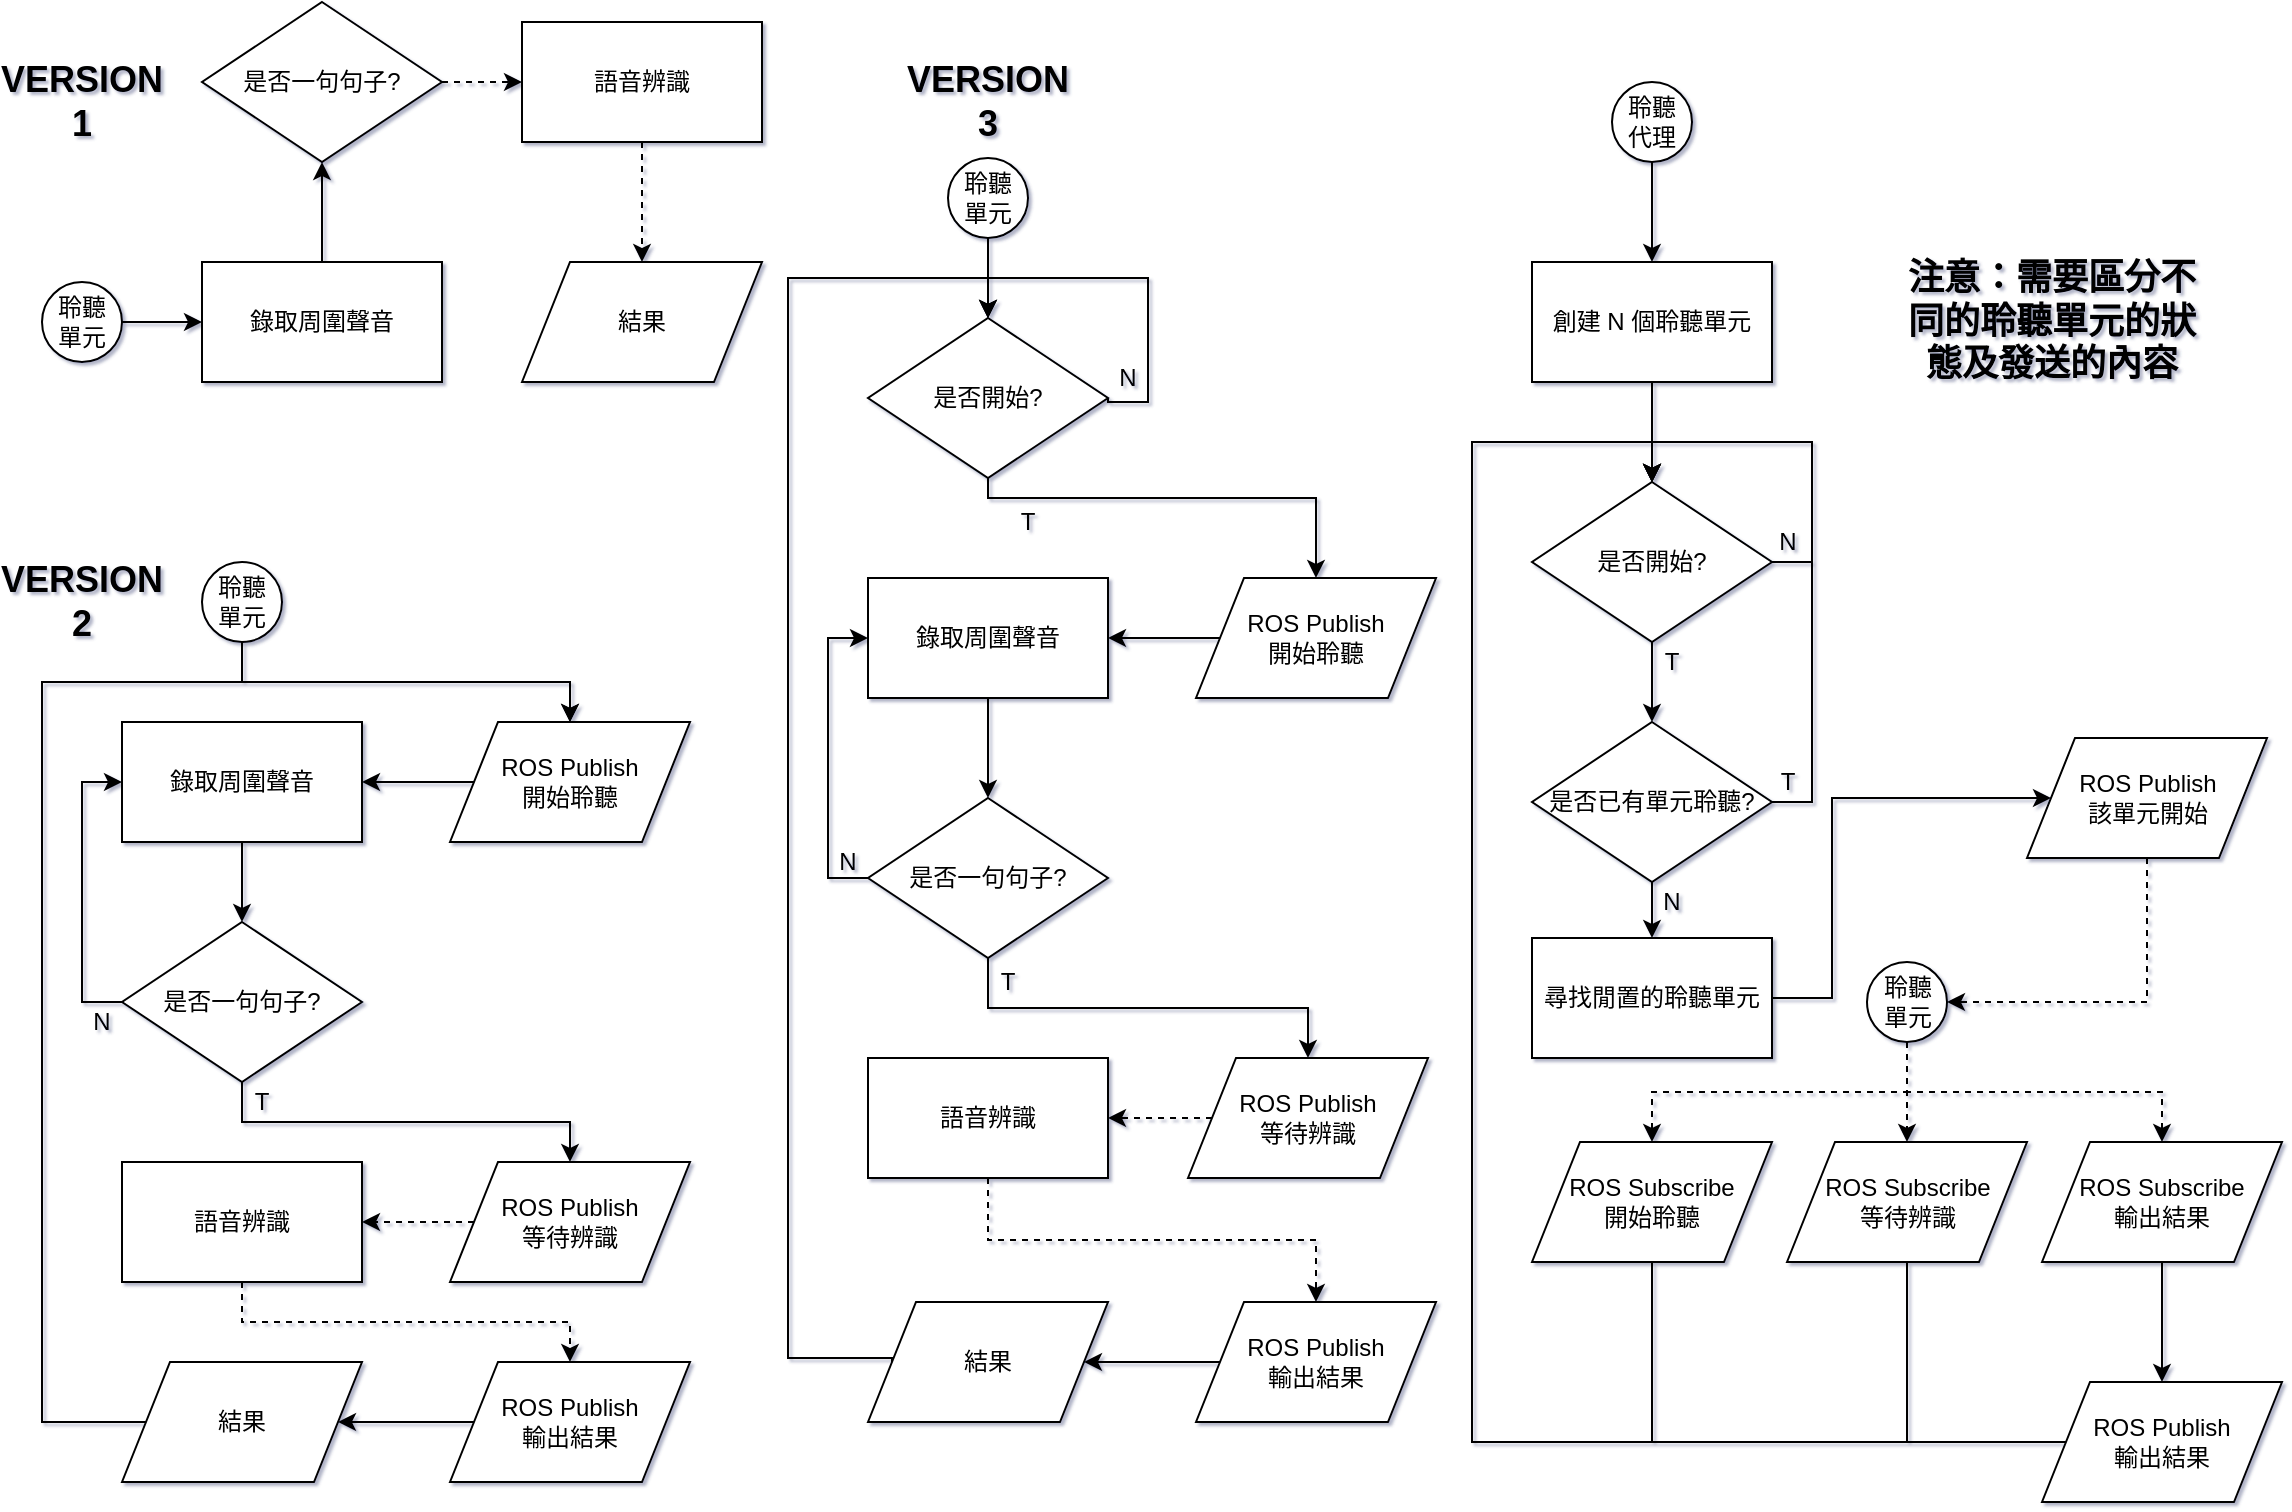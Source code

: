 <mxfile version="10.8.1" type="github"><diagram id="Lzlw33Wzh_IKlp2B2OKL" name="Page-1"><mxGraphModel dx="1394" dy="764" grid="1" gridSize="10" guides="1" tooltips="1" connect="1" arrows="1" fold="1" page="1" pageScale="1" pageWidth="1169" pageHeight="827" math="0" shadow="1"><root><mxCell id="0"/><mxCell id="1" parent="0"/><mxCell id="I1UkB34YrATz8Bvp3grz-39" style="edgeStyle=orthogonalEdgeStyle;rounded=0;orthogonalLoop=1;jettySize=auto;html=1;exitX=0.5;exitY=1;exitDx=0;exitDy=0;entryX=0.5;entryY=0;entryDx=0;entryDy=0;fontSize=12;" parent="1" source="I1UkB34YrATz8Bvp3grz-22" target="I1UkB34YrATz8Bvp3grz-38" edge="1"><mxGeometry relative="1" as="geometry"/></mxCell><mxCell id="I1UkB34YrATz8Bvp3grz-22" value="聆聽&lt;br&gt;單元" style="ellipse;whiteSpace=wrap;html=1;aspect=fixed;" parent="1" vertex="1"><mxGeometry x="115" y="320" width="40" height="40" as="geometry"/></mxCell><mxCell id="I1UkB34YrATz8Bvp3grz-23" style="edgeStyle=orthogonalEdgeStyle;rounded=0;orthogonalLoop=1;jettySize=auto;html=1;exitX=0.5;exitY=1;exitDx=0;exitDy=0;entryX=0.5;entryY=0;entryDx=0;entryDy=0;" parent="1" source="I1UkB34YrATz8Bvp3grz-24" target="I1UkB34YrATz8Bvp3grz-27" edge="1"><mxGeometry relative="1" as="geometry"/></mxCell><mxCell id="I1UkB34YrATz8Bvp3grz-24" value="錄取周圍聲音" style="rounded=0;whiteSpace=wrap;html=1;" parent="1" vertex="1"><mxGeometry x="75" y="400" width="120" height="60" as="geometry"/></mxCell><mxCell id="I1UkB34YrATz8Bvp3grz-33" style="edgeStyle=orthogonalEdgeStyle;rounded=0;orthogonalLoop=1;jettySize=auto;html=1;exitX=0.5;exitY=1;exitDx=0;exitDy=0;entryX=0.5;entryY=0;entryDx=0;entryDy=0;fontSize=18;" parent="1" source="I1UkB34YrATz8Bvp3grz-27" target="I1UkB34YrATz8Bvp3grz-32" edge="1"><mxGeometry relative="1" as="geometry"/></mxCell><mxCell id="I1UkB34YrATz8Bvp3grz-82" style="edgeStyle=orthogonalEdgeStyle;rounded=0;orthogonalLoop=1;jettySize=auto;html=1;exitX=0;exitY=0.5;exitDx=0;exitDy=0;entryX=0;entryY=0.5;entryDx=0;entryDy=0;fontSize=12;" parent="1" source="I1UkB34YrATz8Bvp3grz-27" target="I1UkB34YrATz8Bvp3grz-24" edge="1"><mxGeometry relative="1" as="geometry"/></mxCell><mxCell id="I1UkB34YrATz8Bvp3grz-27" value="是否一句句子?" style="rhombus;whiteSpace=wrap;html=1;" parent="1" vertex="1"><mxGeometry x="75" y="500" width="120" height="80" as="geometry"/></mxCell><mxCell id="I1UkB34YrATz8Bvp3grz-36" style="edgeStyle=orthogonalEdgeStyle;rounded=0;orthogonalLoop=1;jettySize=auto;html=1;exitX=0.5;exitY=1;exitDx=0;exitDy=0;entryX=0.5;entryY=0;entryDx=0;entryDy=0;fontSize=12;dashed=1;" parent="1" source="I1UkB34YrATz8Bvp3grz-29" target="I1UkB34YrATz8Bvp3grz-35" edge="1"><mxGeometry relative="1" as="geometry"/></mxCell><mxCell id="I1UkB34YrATz8Bvp3grz-29" value="語音辨識" style="rounded=0;whiteSpace=wrap;html=1;" parent="1" vertex="1"><mxGeometry x="75" y="620" width="120" height="60" as="geometry"/></mxCell><mxCell id="I1UkB34YrATz8Bvp3grz-42" style="edgeStyle=orthogonalEdgeStyle;rounded=0;orthogonalLoop=1;jettySize=auto;html=1;exitX=0;exitY=0.5;exitDx=0;exitDy=0;entryX=0.5;entryY=0;entryDx=0;entryDy=0;fontSize=12;" parent="1" source="I1UkB34YrATz8Bvp3grz-31" target="I1UkB34YrATz8Bvp3grz-38" edge="1"><mxGeometry relative="1" as="geometry"><Array as="points"><mxPoint x="35" y="750"/><mxPoint x="35" y="380"/><mxPoint x="299" y="380"/></Array></mxGeometry></mxCell><mxCell id="I1UkB34YrATz8Bvp3grz-31" value="結果" style="shape=parallelogram;perimeter=parallelogramPerimeter;whiteSpace=wrap;html=1;" parent="1" vertex="1"><mxGeometry x="75" y="720" width="120" height="60" as="geometry"/></mxCell><mxCell id="I1UkB34YrATz8Bvp3grz-34" style="edgeStyle=orthogonalEdgeStyle;rounded=0;orthogonalLoop=1;jettySize=auto;html=1;exitX=0;exitY=0.5;exitDx=0;exitDy=0;entryX=1;entryY=0.5;entryDx=0;entryDy=0;fontSize=12;dashed=1;" parent="1" source="I1UkB34YrATz8Bvp3grz-32" target="I1UkB34YrATz8Bvp3grz-29" edge="1"><mxGeometry relative="1" as="geometry"/></mxCell><mxCell id="I1UkB34YrATz8Bvp3grz-32" value="ROS Publish&lt;br&gt;等待辨識&lt;br&gt;" style="shape=parallelogram;perimeter=parallelogramPerimeter;whiteSpace=wrap;html=1;fontSize=12;" parent="1" vertex="1"><mxGeometry x="239" y="620" width="120" height="60" as="geometry"/></mxCell><mxCell id="I1UkB34YrATz8Bvp3grz-37" style="edgeStyle=orthogonalEdgeStyle;rounded=0;orthogonalLoop=1;jettySize=auto;html=1;exitX=0;exitY=0.5;exitDx=0;exitDy=0;entryX=1;entryY=0.5;entryDx=0;entryDy=0;fontSize=12;" parent="1" source="I1UkB34YrATz8Bvp3grz-35" target="I1UkB34YrATz8Bvp3grz-31" edge="1"><mxGeometry relative="1" as="geometry"/></mxCell><mxCell id="I1UkB34YrATz8Bvp3grz-35" value="ROS Publish&lt;br&gt;輸出結果&lt;br&gt;" style="shape=parallelogram;perimeter=parallelogramPerimeter;whiteSpace=wrap;html=1;fontSize=12;" parent="1" vertex="1"><mxGeometry x="239" y="720" width="120" height="60" as="geometry"/></mxCell><mxCell id="I1UkB34YrATz8Bvp3grz-40" style="edgeStyle=orthogonalEdgeStyle;rounded=0;orthogonalLoop=1;jettySize=auto;html=1;exitX=0;exitY=0.5;exitDx=0;exitDy=0;entryX=1;entryY=0.5;entryDx=0;entryDy=0;fontSize=12;" parent="1" source="I1UkB34YrATz8Bvp3grz-38" target="I1UkB34YrATz8Bvp3grz-24" edge="1"><mxGeometry relative="1" as="geometry"/></mxCell><mxCell id="I1UkB34YrATz8Bvp3grz-38" value="ROS Publish&lt;br&gt;開始聆聽&lt;br&gt;" style="shape=parallelogram;perimeter=parallelogramPerimeter;whiteSpace=wrap;html=1;fontSize=12;" parent="1" vertex="1"><mxGeometry x="239" y="400" width="120" height="60" as="geometry"/></mxCell><mxCell id="I1UkB34YrATz8Bvp3grz-64" style="edgeStyle=orthogonalEdgeStyle;rounded=0;orthogonalLoop=1;jettySize=auto;html=1;exitX=0.5;exitY=1;exitDx=0;exitDy=0;entryX=0.5;entryY=0;entryDx=0;entryDy=0;fontSize=12;" parent="1" source="I1UkB34YrATz8Bvp3grz-47" target="I1UkB34YrATz8Bvp3grz-63" edge="1"><mxGeometry relative="1" as="geometry"/></mxCell><mxCell id="I1UkB34YrATz8Bvp3grz-47" value="聆聽&lt;br&gt;單元" style="ellipse;whiteSpace=wrap;html=1;aspect=fixed;" parent="1" vertex="1"><mxGeometry x="488" y="118" width="40" height="40" as="geometry"/></mxCell><mxCell id="I1UkB34YrATz8Bvp3grz-48" style="edgeStyle=orthogonalEdgeStyle;rounded=0;orthogonalLoop=1;jettySize=auto;html=1;exitX=0.5;exitY=1;exitDx=0;exitDy=0;entryX=0.5;entryY=0;entryDx=0;entryDy=0;" parent="1" source="I1UkB34YrATz8Bvp3grz-49" target="I1UkB34YrATz8Bvp3grz-52" edge="1"><mxGeometry relative="1" as="geometry"/></mxCell><mxCell id="I1UkB34YrATz8Bvp3grz-49" value="錄取周圍聲音" style="rounded=0;whiteSpace=wrap;html=1;" parent="1" vertex="1"><mxGeometry x="448" y="328" width="120" height="60" as="geometry"/></mxCell><mxCell id="I1UkB34YrATz8Bvp3grz-50" style="edgeStyle=orthogonalEdgeStyle;rounded=0;orthogonalLoop=1;jettySize=auto;html=1;exitX=0.5;exitY=1;exitDx=0;exitDy=0;entryX=0.5;entryY=0;entryDx=0;entryDy=0;fontSize=18;" parent="1" source="I1UkB34YrATz8Bvp3grz-52" target="I1UkB34YrATz8Bvp3grz-58" edge="1"><mxGeometry relative="1" as="geometry"/></mxCell><mxCell id="I1UkB34YrATz8Bvp3grz-83" style="edgeStyle=orthogonalEdgeStyle;rounded=0;orthogonalLoop=1;jettySize=auto;html=1;exitX=0;exitY=0.5;exitDx=0;exitDy=0;entryX=0;entryY=0.5;entryDx=0;entryDy=0;fontSize=12;" parent="1" source="I1UkB34YrATz8Bvp3grz-52" target="I1UkB34YrATz8Bvp3grz-49" edge="1"><mxGeometry relative="1" as="geometry"/></mxCell><mxCell id="I1UkB34YrATz8Bvp3grz-52" value="是否一句句子?" style="rhombus;whiteSpace=wrap;html=1;" parent="1" vertex="1"><mxGeometry x="448" y="438" width="120" height="80" as="geometry"/></mxCell><mxCell id="I1UkB34YrATz8Bvp3grz-53" style="edgeStyle=orthogonalEdgeStyle;rounded=0;orthogonalLoop=1;jettySize=auto;html=1;exitX=0.5;exitY=1;exitDx=0;exitDy=0;entryX=0.5;entryY=0;entryDx=0;entryDy=0;fontSize=12;dashed=1;" parent="1" source="I1UkB34YrATz8Bvp3grz-54" target="I1UkB34YrATz8Bvp3grz-60" edge="1"><mxGeometry relative="1" as="geometry"/></mxCell><mxCell id="I1UkB34YrATz8Bvp3grz-54" value="語音辨識" style="rounded=0;whiteSpace=wrap;html=1;" parent="1" vertex="1"><mxGeometry x="448" y="568" width="120" height="60" as="geometry"/></mxCell><mxCell id="I1UkB34YrATz8Bvp3grz-69" style="edgeStyle=orthogonalEdgeStyle;rounded=0;orthogonalLoop=1;jettySize=auto;html=1;exitX=0;exitY=0.5;exitDx=0;exitDy=0;entryX=0.5;entryY=0;entryDx=0;entryDy=0;fontSize=12;" parent="1" source="I1UkB34YrATz8Bvp3grz-56" target="I1UkB34YrATz8Bvp3grz-63" edge="1"><mxGeometry relative="1" as="geometry"><Array as="points"><mxPoint x="408" y="718"/><mxPoint x="408" y="178"/><mxPoint x="508" y="178"/></Array></mxGeometry></mxCell><mxCell id="I1UkB34YrATz8Bvp3grz-56" value="結果" style="shape=parallelogram;perimeter=parallelogramPerimeter;whiteSpace=wrap;html=1;" parent="1" vertex="1"><mxGeometry x="448" y="690" width="120" height="60" as="geometry"/></mxCell><mxCell id="I1UkB34YrATz8Bvp3grz-57" style="edgeStyle=orthogonalEdgeStyle;rounded=0;orthogonalLoop=1;jettySize=auto;html=1;exitX=0;exitY=0.5;exitDx=0;exitDy=0;entryX=1;entryY=0.5;entryDx=0;entryDy=0;fontSize=12;dashed=1;" parent="1" source="I1UkB34YrATz8Bvp3grz-58" target="I1UkB34YrATz8Bvp3grz-54" edge="1"><mxGeometry relative="1" as="geometry"/></mxCell><mxCell id="I1UkB34YrATz8Bvp3grz-58" value="ROS Publish&lt;br&gt;等待辨識&lt;br&gt;" style="shape=parallelogram;perimeter=parallelogramPerimeter;whiteSpace=wrap;html=1;fontSize=12;" parent="1" vertex="1"><mxGeometry x="608" y="568" width="120" height="60" as="geometry"/></mxCell><mxCell id="I1UkB34YrATz8Bvp3grz-59" style="edgeStyle=orthogonalEdgeStyle;rounded=0;orthogonalLoop=1;jettySize=auto;html=1;exitX=0;exitY=0.5;exitDx=0;exitDy=0;entryX=1;entryY=0.5;entryDx=0;entryDy=0;fontSize=12;" parent="1" source="I1UkB34YrATz8Bvp3grz-60" target="I1UkB34YrATz8Bvp3grz-56" edge="1"><mxGeometry relative="1" as="geometry"/></mxCell><mxCell id="I1UkB34YrATz8Bvp3grz-60" value="ROS Publish&lt;br&gt;輸出結果&lt;br&gt;" style="shape=parallelogram;perimeter=parallelogramPerimeter;whiteSpace=wrap;html=1;fontSize=12;" parent="1" vertex="1"><mxGeometry x="612" y="690" width="120" height="60" as="geometry"/></mxCell><mxCell id="I1UkB34YrATz8Bvp3grz-61" style="edgeStyle=orthogonalEdgeStyle;rounded=0;orthogonalLoop=1;jettySize=auto;html=1;exitX=0;exitY=0.5;exitDx=0;exitDy=0;entryX=1;entryY=0.5;entryDx=0;entryDy=0;fontSize=12;" parent="1" source="I1UkB34YrATz8Bvp3grz-62" target="I1UkB34YrATz8Bvp3grz-49" edge="1"><mxGeometry relative="1" as="geometry"/></mxCell><mxCell id="I1UkB34YrATz8Bvp3grz-62" value="ROS Publish&lt;br&gt;開始聆聽&lt;br&gt;" style="shape=parallelogram;perimeter=parallelogramPerimeter;whiteSpace=wrap;html=1;fontSize=12;" parent="1" vertex="1"><mxGeometry x="612" y="328" width="120" height="60" as="geometry"/></mxCell><mxCell id="I1UkB34YrATz8Bvp3grz-67" style="edgeStyle=orthogonalEdgeStyle;rounded=0;orthogonalLoop=1;jettySize=auto;html=1;exitX=0.5;exitY=1;exitDx=0;exitDy=0;entryX=0.5;entryY=0;entryDx=0;entryDy=0;fontSize=12;" parent="1" source="I1UkB34YrATz8Bvp3grz-63" target="I1UkB34YrATz8Bvp3grz-62" edge="1"><mxGeometry relative="1" as="geometry"><Array as="points"><mxPoint x="508" y="288"/><mxPoint x="672" y="288"/></Array></mxGeometry></mxCell><mxCell id="I1UkB34YrATz8Bvp3grz-63" value="是否開始?" style="rhombus;whiteSpace=wrap;html=1;fontSize=12;" parent="1" vertex="1"><mxGeometry x="448" y="198" width="120" height="80" as="geometry"/></mxCell><mxCell id="I1UkB34YrATz8Bvp3grz-66" style="edgeStyle=orthogonalEdgeStyle;rounded=0;orthogonalLoop=1;jettySize=auto;html=1;exitX=1;exitY=0.5;exitDx=0;exitDy=0;entryX=0.5;entryY=0;entryDx=0;entryDy=0;fontSize=12;" parent="1" source="I1UkB34YrATz8Bvp3grz-63" target="I1UkB34YrATz8Bvp3grz-63" edge="1"><mxGeometry relative="1" as="geometry"><Array as="points"><mxPoint x="568" y="240"/><mxPoint x="588" y="240"/><mxPoint x="588" y="178"/><mxPoint x="508" y="178"/></Array></mxGeometry></mxCell><mxCell id="I1UkB34YrATz8Bvp3grz-76" style="edgeStyle=orthogonalEdgeStyle;rounded=0;orthogonalLoop=1;jettySize=auto;html=1;exitX=0.5;exitY=1;exitDx=0;exitDy=0;entryX=0.5;entryY=0;entryDx=0;entryDy=0;fontSize=12;" parent="1" source="I1UkB34YrATz8Bvp3grz-70" target="I1UkB34YrATz8Bvp3grz-72" edge="1"><mxGeometry relative="1" as="geometry"/></mxCell><mxCell id="I1UkB34YrATz8Bvp3grz-70" value="聆聽&lt;br&gt;代理" style="ellipse;whiteSpace=wrap;html=1;aspect=fixed;" parent="1" vertex="1"><mxGeometry x="820" y="80" width="40" height="40" as="geometry"/></mxCell><mxCell id="I1UkB34YrATz8Bvp3grz-137" style="edgeStyle=orthogonalEdgeStyle;rounded=0;orthogonalLoop=1;jettySize=auto;html=1;exitX=0.5;exitY=1;exitDx=0;exitDy=0;entryX=0.5;entryY=0;entryDx=0;entryDy=0;fontSize=12;" parent="1" source="I1UkB34YrATz8Bvp3grz-71" target="I1UkB34YrATz8Bvp3grz-135" edge="1"><mxGeometry relative="1" as="geometry"/></mxCell><mxCell id="I1UkB34YrATz8Bvp3grz-71" value="是否開始?" style="rhombus;whiteSpace=wrap;html=1;fontSize=12;" parent="1" vertex="1"><mxGeometry x="780" y="280" width="120" height="80" as="geometry"/></mxCell><mxCell id="I1UkB34YrATz8Bvp3grz-77" style="edgeStyle=orthogonalEdgeStyle;rounded=0;orthogonalLoop=1;jettySize=auto;html=1;exitX=0.5;exitY=1;exitDx=0;exitDy=0;entryX=0.5;entryY=0;entryDx=0;entryDy=0;fontSize=12;" parent="1" source="I1UkB34YrATz8Bvp3grz-72" target="I1UkB34YrATz8Bvp3grz-71" edge="1"><mxGeometry relative="1" as="geometry"/></mxCell><mxCell id="I1UkB34YrATz8Bvp3grz-72" value="創建 N 個聆聽單元" style="rounded=0;whiteSpace=wrap;html=1;fontSize=12;" parent="1" vertex="1"><mxGeometry x="780" y="170" width="120" height="60" as="geometry"/></mxCell><mxCell id="I1UkB34YrATz8Bvp3grz-139" style="edgeStyle=orthogonalEdgeStyle;rounded=0;orthogonalLoop=1;jettySize=auto;html=1;exitX=1;exitY=0.5;exitDx=0;exitDy=0;entryX=0;entryY=0.5;entryDx=0;entryDy=0;fontSize=12;" parent="1" source="I1UkB34YrATz8Bvp3grz-73" target="I1UkB34YrATz8Bvp3grz-75" edge="1"><mxGeometry relative="1" as="geometry"><Array as="points"><mxPoint x="930" y="538"/><mxPoint x="930" y="438"/></Array></mxGeometry></mxCell><mxCell id="I1UkB34YrATz8Bvp3grz-73" value="尋找閒置的聆聽單元" style="rounded=0;whiteSpace=wrap;html=1;fontSize=12;" parent="1" vertex="1"><mxGeometry x="780" y="508" width="120" height="60" as="geometry"/></mxCell><mxCell id="I1UkB34YrATz8Bvp3grz-140" style="edgeStyle=orthogonalEdgeStyle;rounded=0;orthogonalLoop=1;jettySize=auto;html=1;exitX=0.5;exitY=1;exitDx=0;exitDy=0;entryX=1;entryY=0.5;entryDx=0;entryDy=0;fontSize=12;dashed=1;" parent="1" source="I1UkB34YrATz8Bvp3grz-75" target="I1UkB34YrATz8Bvp3grz-84" edge="1"><mxGeometry relative="1" as="geometry"/></mxCell><mxCell id="I1UkB34YrATz8Bvp3grz-75" value="ROS Publish&lt;br&gt;該單元開始&lt;br&gt;" style="shape=parallelogram;perimeter=parallelogramPerimeter;whiteSpace=wrap;html=1;fontSize=12;" parent="1" vertex="1"><mxGeometry x="1027.5" y="408" width="120" height="60" as="geometry"/></mxCell><mxCell id="I1UkB34YrATz8Bvp3grz-80" style="edgeStyle=orthogonalEdgeStyle;rounded=0;orthogonalLoop=1;jettySize=auto;html=1;exitX=1;exitY=0.5;exitDx=0;exitDy=0;entryX=0.5;entryY=0;entryDx=0;entryDy=0;fontSize=12;" parent="1" source="I1UkB34YrATz8Bvp3grz-71" target="I1UkB34YrATz8Bvp3grz-71" edge="1"><mxGeometry relative="1" as="geometry"><Array as="points"><mxPoint x="920" y="320"/><mxPoint x="920" y="260"/><mxPoint x="840" y="260"/></Array></mxGeometry></mxCell><mxCell id="I1UkB34YrATz8Bvp3grz-89" style="edgeStyle=orthogonalEdgeStyle;rounded=0;orthogonalLoop=1;jettySize=auto;html=1;exitX=0.5;exitY=1;exitDx=0;exitDy=0;fontSize=12;dashed=1;" parent="1" source="I1UkB34YrATz8Bvp3grz-84" target="I1UkB34YrATz8Bvp3grz-86" edge="1"><mxGeometry relative="1" as="geometry"/></mxCell><mxCell id="I1UkB34YrATz8Bvp3grz-91" style="edgeStyle=orthogonalEdgeStyle;rounded=0;orthogonalLoop=1;jettySize=auto;html=1;exitX=0.5;exitY=1;exitDx=0;exitDy=0;entryX=0.5;entryY=0;entryDx=0;entryDy=0;fontSize=12;dashed=1;" parent="1" source="I1UkB34YrATz8Bvp3grz-84" target="I1UkB34YrATz8Bvp3grz-87" edge="1"><mxGeometry relative="1" as="geometry"/></mxCell><mxCell id="I1UkB34YrATz8Bvp3grz-92" style="edgeStyle=orthogonalEdgeStyle;rounded=0;orthogonalLoop=1;jettySize=auto;html=1;exitX=0.5;exitY=1;exitDx=0;exitDy=0;entryX=0.5;entryY=0;entryDx=0;entryDy=0;fontSize=12;dashed=1;" parent="1" source="I1UkB34YrATz8Bvp3grz-84" target="I1UkB34YrATz8Bvp3grz-88" edge="1"><mxGeometry relative="1" as="geometry"/></mxCell><mxCell id="I1UkB34YrATz8Bvp3grz-84" value="聆聽&lt;br&gt;單元" style="ellipse;whiteSpace=wrap;html=1;aspect=fixed;" parent="1" vertex="1"><mxGeometry x="947.5" y="520" width="40" height="40" as="geometry"/></mxCell><mxCell id="I1UkB34YrATz8Bvp3grz-149" style="edgeStyle=orthogonalEdgeStyle;rounded=0;orthogonalLoop=1;jettySize=auto;html=1;exitX=0.5;exitY=1;exitDx=0;exitDy=0;entryX=0.5;entryY=0;entryDx=0;entryDy=0;fontSize=12;" parent="1" source="I1UkB34YrATz8Bvp3grz-86" target="I1UkB34YrATz8Bvp3grz-71" edge="1"><mxGeometry relative="1" as="geometry"><Array as="points"><mxPoint x="840" y="760"/><mxPoint x="750" y="760"/><mxPoint x="750" y="260"/><mxPoint x="840" y="260"/></Array></mxGeometry></mxCell><mxCell id="I1UkB34YrATz8Bvp3grz-86" value="ROS Subscribe&lt;br&gt;開始聆聽&lt;br&gt;" style="shape=parallelogram;perimeter=parallelogramPerimeter;whiteSpace=wrap;html=1;fontSize=12;" parent="1" vertex="1"><mxGeometry x="780" y="610" width="120" height="60" as="geometry"/></mxCell><mxCell id="I1UkB34YrATz8Bvp3grz-147" style="edgeStyle=orthogonalEdgeStyle;rounded=0;orthogonalLoop=1;jettySize=auto;html=1;exitX=0.5;exitY=1;exitDx=0;exitDy=0;entryX=0.5;entryY=0;entryDx=0;entryDy=0;fontSize=12;" parent="1" source="I1UkB34YrATz8Bvp3grz-87" target="I1UkB34YrATz8Bvp3grz-71" edge="1"><mxGeometry relative="1" as="geometry"><Array as="points"><mxPoint x="968" y="760"/><mxPoint x="750" y="760"/><mxPoint x="750" y="260"/><mxPoint x="840" y="260"/></Array></mxGeometry></mxCell><mxCell id="I1UkB34YrATz8Bvp3grz-87" value="ROS Subscribe&lt;br&gt;等待辨識&lt;br&gt;" style="shape=parallelogram;perimeter=parallelogramPerimeter;whiteSpace=wrap;html=1;fontSize=12;" parent="1" vertex="1"><mxGeometry x="907.5" y="610" width="120" height="60" as="geometry"/></mxCell><mxCell id="I1UkB34YrATz8Bvp3grz-95" style="edgeStyle=orthogonalEdgeStyle;rounded=0;orthogonalLoop=1;jettySize=auto;html=1;exitX=0.5;exitY=1;exitDx=0;exitDy=0;entryX=0.5;entryY=0;entryDx=0;entryDy=0;fontSize=12;" parent="1" source="I1UkB34YrATz8Bvp3grz-88" target="I1UkB34YrATz8Bvp3grz-94" edge="1"><mxGeometry relative="1" as="geometry"/></mxCell><mxCell id="I1UkB34YrATz8Bvp3grz-88" value="ROS Subscribe&lt;br&gt;輸出結果&lt;br&gt;" style="shape=parallelogram;perimeter=parallelogramPerimeter;whiteSpace=wrap;html=1;fontSize=12;" parent="1" vertex="1"><mxGeometry x="1035" y="610" width="120" height="60" as="geometry"/></mxCell><mxCell id="I1UkB34YrATz8Bvp3grz-142" style="edgeStyle=orthogonalEdgeStyle;rounded=0;orthogonalLoop=1;jettySize=auto;html=1;exitX=0;exitY=0.5;exitDx=0;exitDy=0;entryX=0.5;entryY=0;entryDx=0;entryDy=0;fontSize=12;" parent="1" source="I1UkB34YrATz8Bvp3grz-94" target="I1UkB34YrATz8Bvp3grz-71" edge="1"><mxGeometry relative="1" as="geometry"><Array as="points"><mxPoint x="750" y="760"/><mxPoint x="750" y="260"/><mxPoint x="840" y="260"/></Array></mxGeometry></mxCell><mxCell id="I1UkB34YrATz8Bvp3grz-94" value="ROS Publish&lt;br&gt;輸出結果&lt;br&gt;" style="shape=parallelogram;perimeter=parallelogramPerimeter;whiteSpace=wrap;html=1;fontSize=12;" parent="1" vertex="1"><mxGeometry x="1035" y="730" width="120" height="60" as="geometry"/></mxCell><mxCell id="I1UkB34YrATz8Bvp3grz-100" value="&lt;font style=&quot;font-size: 18px&quot;&gt;&lt;b&gt;VERSION 2&lt;/b&gt;&lt;/font&gt;" style="text;html=1;strokeColor=none;fillColor=none;align=center;verticalAlign=middle;whiteSpace=wrap;rounded=0;fontSize=12;" parent="1" vertex="1"><mxGeometry x="30" y="330" width="50" height="20" as="geometry"/></mxCell><mxCell id="I1UkB34YrATz8Bvp3grz-102" value="&lt;font style=&quot;font-size: 18px&quot;&gt;&lt;b&gt;VERSION 3&lt;/b&gt;&lt;/font&gt;" style="text;html=1;strokeColor=none;fillColor=none;align=center;verticalAlign=middle;whiteSpace=wrap;rounded=0;fontSize=12;" parent="1" vertex="1"><mxGeometry x="483" y="80" width="50" height="20" as="geometry"/></mxCell><mxCell id="I1UkB34YrATz8Bvp3grz-117" style="edgeStyle=orthogonalEdgeStyle;rounded=0;orthogonalLoop=1;jettySize=auto;html=1;exitX=1;exitY=0.5;exitDx=0;exitDy=0;entryX=0;entryY=0.5;entryDx=0;entryDy=0;fontSize=12;" parent="1" source="I1UkB34YrATz8Bvp3grz-105" target="I1UkB34YrATz8Bvp3grz-107" edge="1"><mxGeometry relative="1" as="geometry"/></mxCell><mxCell id="I1UkB34YrATz8Bvp3grz-105" value="聆聽&lt;br&gt;單元" style="ellipse;whiteSpace=wrap;html=1;aspect=fixed;" parent="1" vertex="1"><mxGeometry x="35" y="180" width="40" height="40" as="geometry"/></mxCell><mxCell id="I1UkB34YrATz8Bvp3grz-119" style="edgeStyle=orthogonalEdgeStyle;rounded=0;orthogonalLoop=1;jettySize=auto;html=1;exitX=0.5;exitY=0;exitDx=0;exitDy=0;entryX=0.5;entryY=1;entryDx=0;entryDy=0;fontSize=12;" parent="1" source="I1UkB34YrATz8Bvp3grz-107" target="I1UkB34YrATz8Bvp3grz-110" edge="1"><mxGeometry relative="1" as="geometry"/></mxCell><mxCell id="I1UkB34YrATz8Bvp3grz-107" value="錄取周圍聲音" style="rounded=0;whiteSpace=wrap;html=1;" parent="1" vertex="1"><mxGeometry x="115" y="170" width="120" height="60" as="geometry"/></mxCell><mxCell id="I1UkB34YrATz8Bvp3grz-120" style="edgeStyle=orthogonalEdgeStyle;rounded=0;orthogonalLoop=1;jettySize=auto;html=1;exitX=1;exitY=0.5;exitDx=0;exitDy=0;entryX=0;entryY=0.5;entryDx=0;entryDy=0;fontSize=12;dashed=1;" parent="1" source="I1UkB34YrATz8Bvp3grz-110" target="I1UkB34YrATz8Bvp3grz-112" edge="1"><mxGeometry relative="1" as="geometry"/></mxCell><mxCell id="I1UkB34YrATz8Bvp3grz-110" value="是否一句句子?" style="rhombus;whiteSpace=wrap;html=1;" parent="1" vertex="1"><mxGeometry x="115" y="40" width="120" height="80" as="geometry"/></mxCell><mxCell id="I1UkB34YrATz8Bvp3grz-121" style="edgeStyle=orthogonalEdgeStyle;rounded=0;orthogonalLoop=1;jettySize=auto;html=1;exitX=0.5;exitY=1;exitDx=0;exitDy=0;entryX=0.5;entryY=0;entryDx=0;entryDy=0;fontSize=12;dashed=1;" parent="1" source="I1UkB34YrATz8Bvp3grz-112" target="I1UkB34YrATz8Bvp3grz-114" edge="1"><mxGeometry relative="1" as="geometry"/></mxCell><mxCell id="I1UkB34YrATz8Bvp3grz-112" value="語音辨識" style="rounded=0;whiteSpace=wrap;html=1;" parent="1" vertex="1"><mxGeometry x="275" y="50" width="120" height="60" as="geometry"/></mxCell><mxCell id="I1UkB34YrATz8Bvp3grz-114" value="結果" style="shape=parallelogram;perimeter=parallelogramPerimeter;whiteSpace=wrap;html=1;" parent="1" vertex="1"><mxGeometry x="275" y="170" width="120" height="60" as="geometry"/></mxCell><mxCell id="I1UkB34YrATz8Bvp3grz-115" value="&lt;font style=&quot;font-size: 18px&quot;&gt;&lt;b&gt;VERSION 1&lt;/b&gt;&lt;/font&gt;" style="text;html=1;strokeColor=none;fillColor=none;align=center;verticalAlign=middle;whiteSpace=wrap;rounded=0;fontSize=12;" parent="1" vertex="1"><mxGeometry x="30" y="80" width="50" height="20" as="geometry"/></mxCell><mxCell id="I1UkB34YrATz8Bvp3grz-125" value="T" style="text;html=1;strokeColor=none;fillColor=none;align=center;verticalAlign=middle;whiteSpace=wrap;rounded=0;fontSize=12;" parent="1" vertex="1"><mxGeometry x="125" y="580" width="40" height="20" as="geometry"/></mxCell><mxCell id="I1UkB34YrATz8Bvp3grz-126" value="N" style="text;html=1;strokeColor=none;fillColor=none;align=center;verticalAlign=middle;whiteSpace=wrap;rounded=0;fontSize=12;" parent="1" vertex="1"><mxGeometry x="45" y="540" width="40" height="20" as="geometry"/></mxCell><mxCell id="I1UkB34YrATz8Bvp3grz-127" value="T" style="text;html=1;strokeColor=none;fillColor=none;align=center;verticalAlign=middle;whiteSpace=wrap;rounded=0;fontSize=12;" parent="1" vertex="1"><mxGeometry x="498" y="520" width="40" height="20" as="geometry"/></mxCell><mxCell id="I1UkB34YrATz8Bvp3grz-130" value="T" style="text;html=1;strokeColor=none;fillColor=none;align=center;verticalAlign=middle;whiteSpace=wrap;rounded=0;fontSize=12;" parent="1" vertex="1"><mxGeometry x="508" y="290" width="40" height="20" as="geometry"/></mxCell><mxCell id="I1UkB34YrATz8Bvp3grz-131" value="N" style="text;html=1;strokeColor=none;fillColor=none;align=center;verticalAlign=middle;whiteSpace=wrap;rounded=0;fontSize=12;" parent="1" vertex="1"><mxGeometry x="418" y="460" width="40" height="20" as="geometry"/></mxCell><mxCell id="I1UkB34YrATz8Bvp3grz-132" value="N" style="text;html=1;strokeColor=none;fillColor=none;align=center;verticalAlign=middle;whiteSpace=wrap;rounded=0;fontSize=12;" parent="1" vertex="1"><mxGeometry x="887.5" y="300" width="40" height="20" as="geometry"/></mxCell><mxCell id="I1UkB34YrATz8Bvp3grz-133" value="N" style="text;html=1;strokeColor=none;fillColor=none;align=center;verticalAlign=middle;whiteSpace=wrap;rounded=0;fontSize=12;" parent="1" vertex="1"><mxGeometry x="558" y="218" width="40" height="20" as="geometry"/></mxCell><mxCell id="I1UkB34YrATz8Bvp3grz-138" style="edgeStyle=orthogonalEdgeStyle;rounded=0;orthogonalLoop=1;jettySize=auto;html=1;exitX=0.5;exitY=1;exitDx=0;exitDy=0;entryX=0.5;entryY=0;entryDx=0;entryDy=0;fontSize=12;" parent="1" source="I1UkB34YrATz8Bvp3grz-135" target="I1UkB34YrATz8Bvp3grz-73" edge="1"><mxGeometry relative="1" as="geometry"/></mxCell><mxCell id="I1UkB34YrATz8Bvp3grz-141" style="edgeStyle=orthogonalEdgeStyle;rounded=0;orthogonalLoop=1;jettySize=auto;html=1;exitX=1;exitY=0.5;exitDx=0;exitDy=0;entryX=0.5;entryY=0;entryDx=0;entryDy=0;fontSize=12;" parent="1" source="I1UkB34YrATz8Bvp3grz-135" target="I1UkB34YrATz8Bvp3grz-71" edge="1"><mxGeometry relative="1" as="geometry"/></mxCell><mxCell id="I1UkB34YrATz8Bvp3grz-135" value="是否已有單元聆聽?" style="rhombus;whiteSpace=wrap;html=1;fontSize=12;" parent="1" vertex="1"><mxGeometry x="780" y="400" width="120" height="80" as="geometry"/></mxCell><mxCell id="I1UkB34YrATz8Bvp3grz-150" value="T" style="text;html=1;strokeColor=none;fillColor=none;align=center;verticalAlign=middle;whiteSpace=wrap;rounded=0;fontSize=12;" parent="1" vertex="1"><mxGeometry x="830" y="360" width="40" height="20" as="geometry"/></mxCell><mxCell id="I1UkB34YrATz8Bvp3grz-151" value="T" style="text;html=1;strokeColor=none;fillColor=none;align=center;verticalAlign=middle;whiteSpace=wrap;rounded=0;fontSize=12;" parent="1" vertex="1"><mxGeometry x="887.5" y="420" width="40" height="20" as="geometry"/></mxCell><mxCell id="I1UkB34YrATz8Bvp3grz-152" value="N" style="text;html=1;strokeColor=none;fillColor=none;align=center;verticalAlign=middle;whiteSpace=wrap;rounded=0;fontSize=12;" parent="1" vertex="1"><mxGeometry x="830" y="480" width="40" height="20" as="geometry"/></mxCell><mxCell id="I1UkB34YrATz8Bvp3grz-153" value="注意：需要區分不同的聆聽單元的狀態及發送的內容" style="text;html=1;strokeColor=none;fillColor=none;align=center;verticalAlign=middle;whiteSpace=wrap;rounded=0;fontSize=18;fontStyle=1" parent="1" vertex="1"><mxGeometry x="960" y="160" width="160" height="80" as="geometry"/></mxCell></root></mxGraphModel></diagram></mxfile>